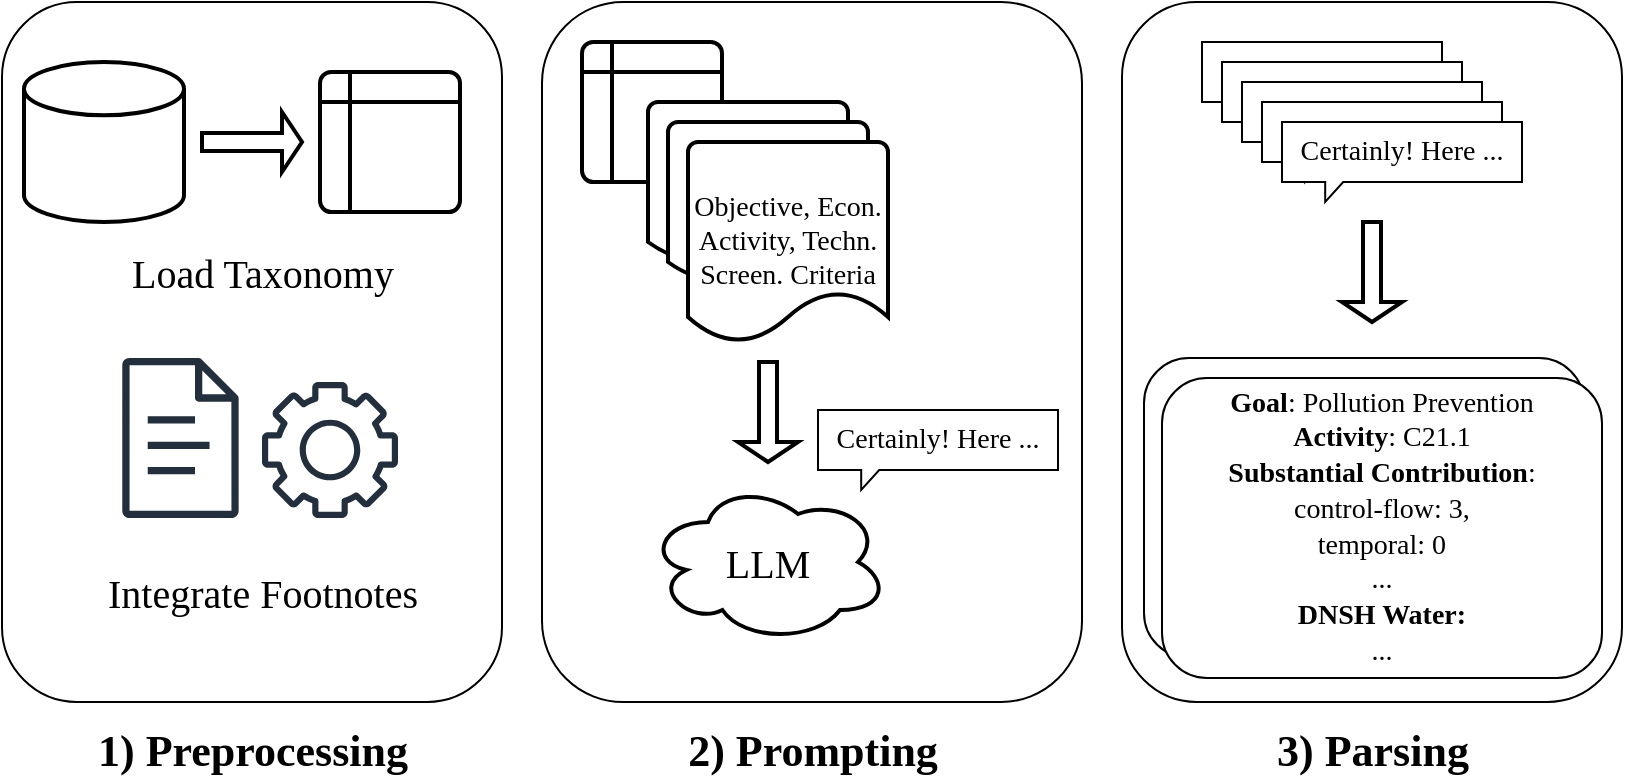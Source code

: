 <mxfile version="24.4.6" type="device">
  <diagram name="Page-1" id="pdNYUbPhAxf6JZ4B4p24">
    <mxGraphModel dx="989" dy="659" grid="1" gridSize="10" guides="1" tooltips="1" connect="1" arrows="1" fold="1" page="1" pageScale="1" pageWidth="827" pageHeight="1169" math="0" shadow="0">
      <root>
        <mxCell id="0" />
        <mxCell id="1" parent="0" />
        <mxCell id="ycT4cnrD4B3OQ_CcK6Fb-1" value="" style="rounded=1;whiteSpace=wrap;html=1;" vertex="1" parent="1">
          <mxGeometry x="648" y="290" width="220" height="150" as="geometry" />
        </mxCell>
        <mxCell id="k4wacHdoXt6kNdn1KVcu-5" value="" style="rounded=1;whiteSpace=wrap;html=1;" parent="1" vertex="1">
          <mxGeometry x="70" y="120" width="250" height="350" as="geometry" />
        </mxCell>
        <mxCell id="k4wacHdoXt6kNdn1KVcu-1" value="" style="shape=internalStorage;whiteSpace=wrap;html=1;dx=15;dy=15;rounded=1;arcSize=8;strokeWidth=2;" parent="1" vertex="1">
          <mxGeometry x="229" y="155" width="70" height="70" as="geometry" />
        </mxCell>
        <mxCell id="k4wacHdoXt6kNdn1KVcu-3" value="" style="strokeWidth=2;html=1;shape=mxgraph.flowchart.database;whiteSpace=wrap;" parent="1" vertex="1">
          <mxGeometry x="81" y="150" width="80" height="80" as="geometry" />
        </mxCell>
        <mxCell id="k4wacHdoXt6kNdn1KVcu-6" value="" style="sketch=0;outlineConnect=0;fontColor=#232F3E;gradientColor=none;fillColor=#232F3D;strokeColor=none;dashed=0;verticalLabelPosition=bottom;verticalAlign=top;align=center;html=1;fontSize=12;fontStyle=0;aspect=fixed;pointerEvents=1;shape=mxgraph.aws4.gear;strokeWidth=2;fillStyle=solid;labelBackgroundColor=none;" parent="1" vertex="1">
          <mxGeometry x="200" y="310" width="68" height="68" as="geometry" />
        </mxCell>
        <mxCell id="k4wacHdoXt6kNdn1KVcu-7" value="&lt;font style=&quot;font-size: 22px;&quot;&gt;1) Preprocessing&lt;/font&gt;" style="text;html=1;align=center;verticalAlign=middle;whiteSpace=wrap;rounded=0;fontSize=22;fontFamily=Times New Roman;fontStyle=1" parent="1" vertex="1">
          <mxGeometry x="104.5" y="480" width="181" height="30" as="geometry" />
        </mxCell>
        <mxCell id="k4wacHdoXt6kNdn1KVcu-9" value="" style="shape=singleArrow;whiteSpace=wrap;html=1;strokeWidth=2;" parent="1" vertex="1">
          <mxGeometry x="170" y="175" width="50" height="30" as="geometry" />
        </mxCell>
        <mxCell id="k4wacHdoXt6kNdn1KVcu-11" value="&lt;font style=&quot;font-size: 20px;&quot;&gt;Load Taxonomy&lt;/font&gt;" style="text;html=1;align=center;verticalAlign=middle;whiteSpace=wrap;rounded=0;fontSize=14;fontFamily=Times New Roman;" parent="1" vertex="1">
          <mxGeometry x="110" y="240" width="181" height="30" as="geometry" />
        </mxCell>
        <mxCell id="k4wacHdoXt6kNdn1KVcu-12" value="&lt;span style=&quot;font-size: 20px;&quot;&gt;Integrate Footnotes&lt;/span&gt;" style="text;html=1;align=center;verticalAlign=middle;whiteSpace=wrap;rounded=0;fontSize=14;fontFamily=Times New Roman;" parent="1" vertex="1">
          <mxGeometry x="110" y="400" width="181" height="30" as="geometry" />
        </mxCell>
        <mxCell id="k4wacHdoXt6kNdn1KVcu-15" value="" style="sketch=0;outlineConnect=0;fontColor=#232F3E;gradientColor=none;fillColor=#232F3D;strokeColor=none;dashed=0;verticalLabelPosition=bottom;verticalAlign=top;align=center;html=1;fontSize=12;fontStyle=0;aspect=fixed;pointerEvents=1;shape=mxgraph.aws4.document;strokeWidth=1;" parent="1" vertex="1">
          <mxGeometry x="130" y="298" width="58.46" height="80" as="geometry" />
        </mxCell>
        <mxCell id="k4wacHdoXt6kNdn1KVcu-16" value="" style="rounded=1;whiteSpace=wrap;html=1;" parent="1" vertex="1">
          <mxGeometry x="340" y="120" width="270" height="350" as="geometry" />
        </mxCell>
        <mxCell id="k4wacHdoXt6kNdn1KVcu-18" value="&lt;font style=&quot;font-size: 20px;&quot;&gt;LLM&lt;/font&gt;" style="ellipse;shape=cloud;whiteSpace=wrap;html=1;strokeWidth=2;fontFamily=Times New Roman;fontSize=14;" parent="1" vertex="1">
          <mxGeometry x="393" y="360" width="120" height="80" as="geometry" />
        </mxCell>
        <mxCell id="k4wacHdoXt6kNdn1KVcu-20" value="" style="shape=singleArrow;whiteSpace=wrap;html=1;strokeWidth=2;rotation=90;" parent="1" vertex="1">
          <mxGeometry x="428" y="310" width="50" height="30" as="geometry" />
        </mxCell>
        <mxCell id="k4wacHdoXt6kNdn1KVcu-21" value="&lt;font style=&quot;font-size: 22px;&quot;&gt;2) Prompting&lt;/font&gt;" style="text;html=1;align=center;verticalAlign=middle;whiteSpace=wrap;rounded=0;fontSize=22;fontFamily=Times New Roman;fontStyle=1" parent="1" vertex="1">
          <mxGeometry x="384.5" y="480" width="181" height="30" as="geometry" />
        </mxCell>
        <mxCell id="k4wacHdoXt6kNdn1KVcu-22" value="&lt;font style=&quot;font-size: 14px;&quot;&gt;Certainly! Here ...&lt;/font&gt;" style="shape=callout;whiteSpace=wrap;html=1;perimeter=calloutPerimeter;position2=0.18;base=9;flipH=0;flipV=0;size=10;position=0.18;fontFamily=Times New Roman;fontSize=14;" parent="1" vertex="1">
          <mxGeometry x="478" y="324" width="120" height="40" as="geometry" />
        </mxCell>
        <mxCell id="k4wacHdoXt6kNdn1KVcu-26" value="" style="shape=internalStorage;whiteSpace=wrap;html=1;dx=15;dy=15;rounded=1;arcSize=8;strokeWidth=2;" parent="1" vertex="1">
          <mxGeometry x="360" y="140" width="70" height="70" as="geometry" />
        </mxCell>
        <mxCell id="k4wacHdoXt6kNdn1KVcu-27" value="" style="strokeWidth=2;html=1;shape=mxgraph.flowchart.document2;whiteSpace=wrap;size=0.25;" parent="1" vertex="1">
          <mxGeometry x="393" y="170" width="100" height="80" as="geometry" />
        </mxCell>
        <mxCell id="k4wacHdoXt6kNdn1KVcu-28" value="" style="strokeWidth=2;html=1;shape=mxgraph.flowchart.document2;whiteSpace=wrap;size=0.25;" parent="1" vertex="1">
          <mxGeometry x="403" y="180" width="100" height="80" as="geometry" />
        </mxCell>
        <mxCell id="k4wacHdoXt6kNdn1KVcu-29" value="Objective, Econ. Activity, Techn. Screen. Criteria" style="strokeWidth=2;html=1;shape=mxgraph.flowchart.document2;whiteSpace=wrap;size=0.25;fontSize=14;fontFamily=Times New Roman;" parent="1" vertex="1">
          <mxGeometry x="413" y="190" width="100" height="100" as="geometry" />
        </mxCell>
        <mxCell id="k4wacHdoXt6kNdn1KVcu-31" value="" style="rounded=1;whiteSpace=wrap;html=1;" parent="1" vertex="1">
          <mxGeometry x="630" y="120" width="250" height="350" as="geometry" />
        </mxCell>
        <mxCell id="k4wacHdoXt6kNdn1KVcu-32" value="&lt;font style=&quot;font-size: 22px;&quot;&gt;3) Parsing&lt;/font&gt;" style="text;html=1;align=center;verticalAlign=middle;whiteSpace=wrap;rounded=0;fontSize=22;fontFamily=Times New Roman;fontStyle=1" parent="1" vertex="1">
          <mxGeometry x="664.5" y="480" width="181" height="30" as="geometry" />
        </mxCell>
        <mxCell id="k4wacHdoXt6kNdn1KVcu-38" value="" style="shape=singleArrow;whiteSpace=wrap;html=1;strokeWidth=2;rotation=90;" parent="1" vertex="1">
          <mxGeometry x="730" y="240" width="50" height="30" as="geometry" />
        </mxCell>
        <mxCell id="k4wacHdoXt6kNdn1KVcu-39" value="" style="rounded=1;whiteSpace=wrap;html=1;" parent="1" vertex="1">
          <mxGeometry x="641" y="298" width="220" height="150" as="geometry" />
        </mxCell>
        <mxCell id="k4wacHdoXt6kNdn1KVcu-40" value="&lt;font style=&quot;font-size: 14px;&quot;&gt;Certainly! Here ...&lt;/font&gt;" style="shape=callout;whiteSpace=wrap;html=1;perimeter=calloutPerimeter;position2=0.18;base=9;flipH=0;flipV=0;size=10;position=0.18;fontFamily=Times New Roman;fontSize=14;" parent="1" vertex="1">
          <mxGeometry x="670" y="140" width="120" height="40" as="geometry" />
        </mxCell>
        <mxCell id="k4wacHdoXt6kNdn1KVcu-41" value="&lt;font style=&quot;font-size: 14px;&quot;&gt;Certainly! Here ...&lt;/font&gt;" style="shape=callout;whiteSpace=wrap;html=1;perimeter=calloutPerimeter;position2=0.18;base=9;flipH=0;flipV=0;size=10;position=0.18;fontFamily=Times New Roman;fontSize=14;" parent="1" vertex="1">
          <mxGeometry x="680" y="150" width="120" height="40" as="geometry" />
        </mxCell>
        <mxCell id="k4wacHdoXt6kNdn1KVcu-42" value="&lt;font style=&quot;font-size: 14px;&quot;&gt;Certainly! Here ...&lt;/font&gt;" style="shape=callout;whiteSpace=wrap;html=1;perimeter=calloutPerimeter;position2=0.18;base=9;flipH=0;flipV=0;size=10;position=0.18;fontFamily=Times New Roman;fontSize=14;" parent="1" vertex="1">
          <mxGeometry x="690" y="160" width="120" height="40" as="geometry" />
        </mxCell>
        <mxCell id="k4wacHdoXt6kNdn1KVcu-43" value="&lt;font style=&quot;font-size: 14px;&quot;&gt;Certainly! Here ...&lt;/font&gt;" style="shape=callout;whiteSpace=wrap;html=1;perimeter=calloutPerimeter;position2=0.18;base=9;flipH=0;flipV=0;size=10;position=0.18;fontFamily=Times New Roman;fontSize=14;" parent="1" vertex="1">
          <mxGeometry x="700" y="170" width="120" height="40" as="geometry" />
        </mxCell>
        <mxCell id="k4wacHdoXt6kNdn1KVcu-44" value="&lt;font style=&quot;font-size: 14px;&quot;&gt;Certainly! Here ...&lt;/font&gt;" style="shape=callout;whiteSpace=wrap;html=1;perimeter=calloutPerimeter;position2=0.18;base=9;flipH=0;flipV=0;size=10;position=0.18;fontFamily=Times New Roman;fontSize=14;" parent="1" vertex="1">
          <mxGeometry x="710" y="180" width="120" height="40" as="geometry" />
        </mxCell>
        <mxCell id="k4wacHdoXt6kNdn1KVcu-45" value="&lt;font style=&quot;font-size: 14px;&quot; face=&quot;Times New Roman&quot;&gt;&lt;b style=&quot;&quot;&gt;Goal&lt;/b&gt;: Pollution Prevention&lt;br&gt;&lt;b style=&quot;&quot;&gt;Activity&lt;/b&gt;: C21.1&lt;/font&gt;&lt;div style=&quot;font-size: 14px;&quot;&gt;&lt;font style=&quot;font-size: 14px;&quot; face=&quot;mx8tDLq_LJQ-xG_jfSdf&quot;&gt;&lt;b style=&quot;&quot;&gt;Substantial Contribution&lt;/b&gt;:&lt;br&gt;control-flow: 3,&lt;br&gt;temporal: 0&lt;br&gt;...&lt;br&gt;&lt;b style=&quot;&quot;&gt;DNSH Water:&lt;/b&gt;&lt;br&gt;...&lt;/font&gt;&lt;/div&gt;" style="rounded=1;whiteSpace=wrap;html=1;" parent="1" vertex="1">
          <mxGeometry x="650" y="308" width="220" height="150" as="geometry" />
        </mxCell>
      </root>
    </mxGraphModel>
  </diagram>
</mxfile>
